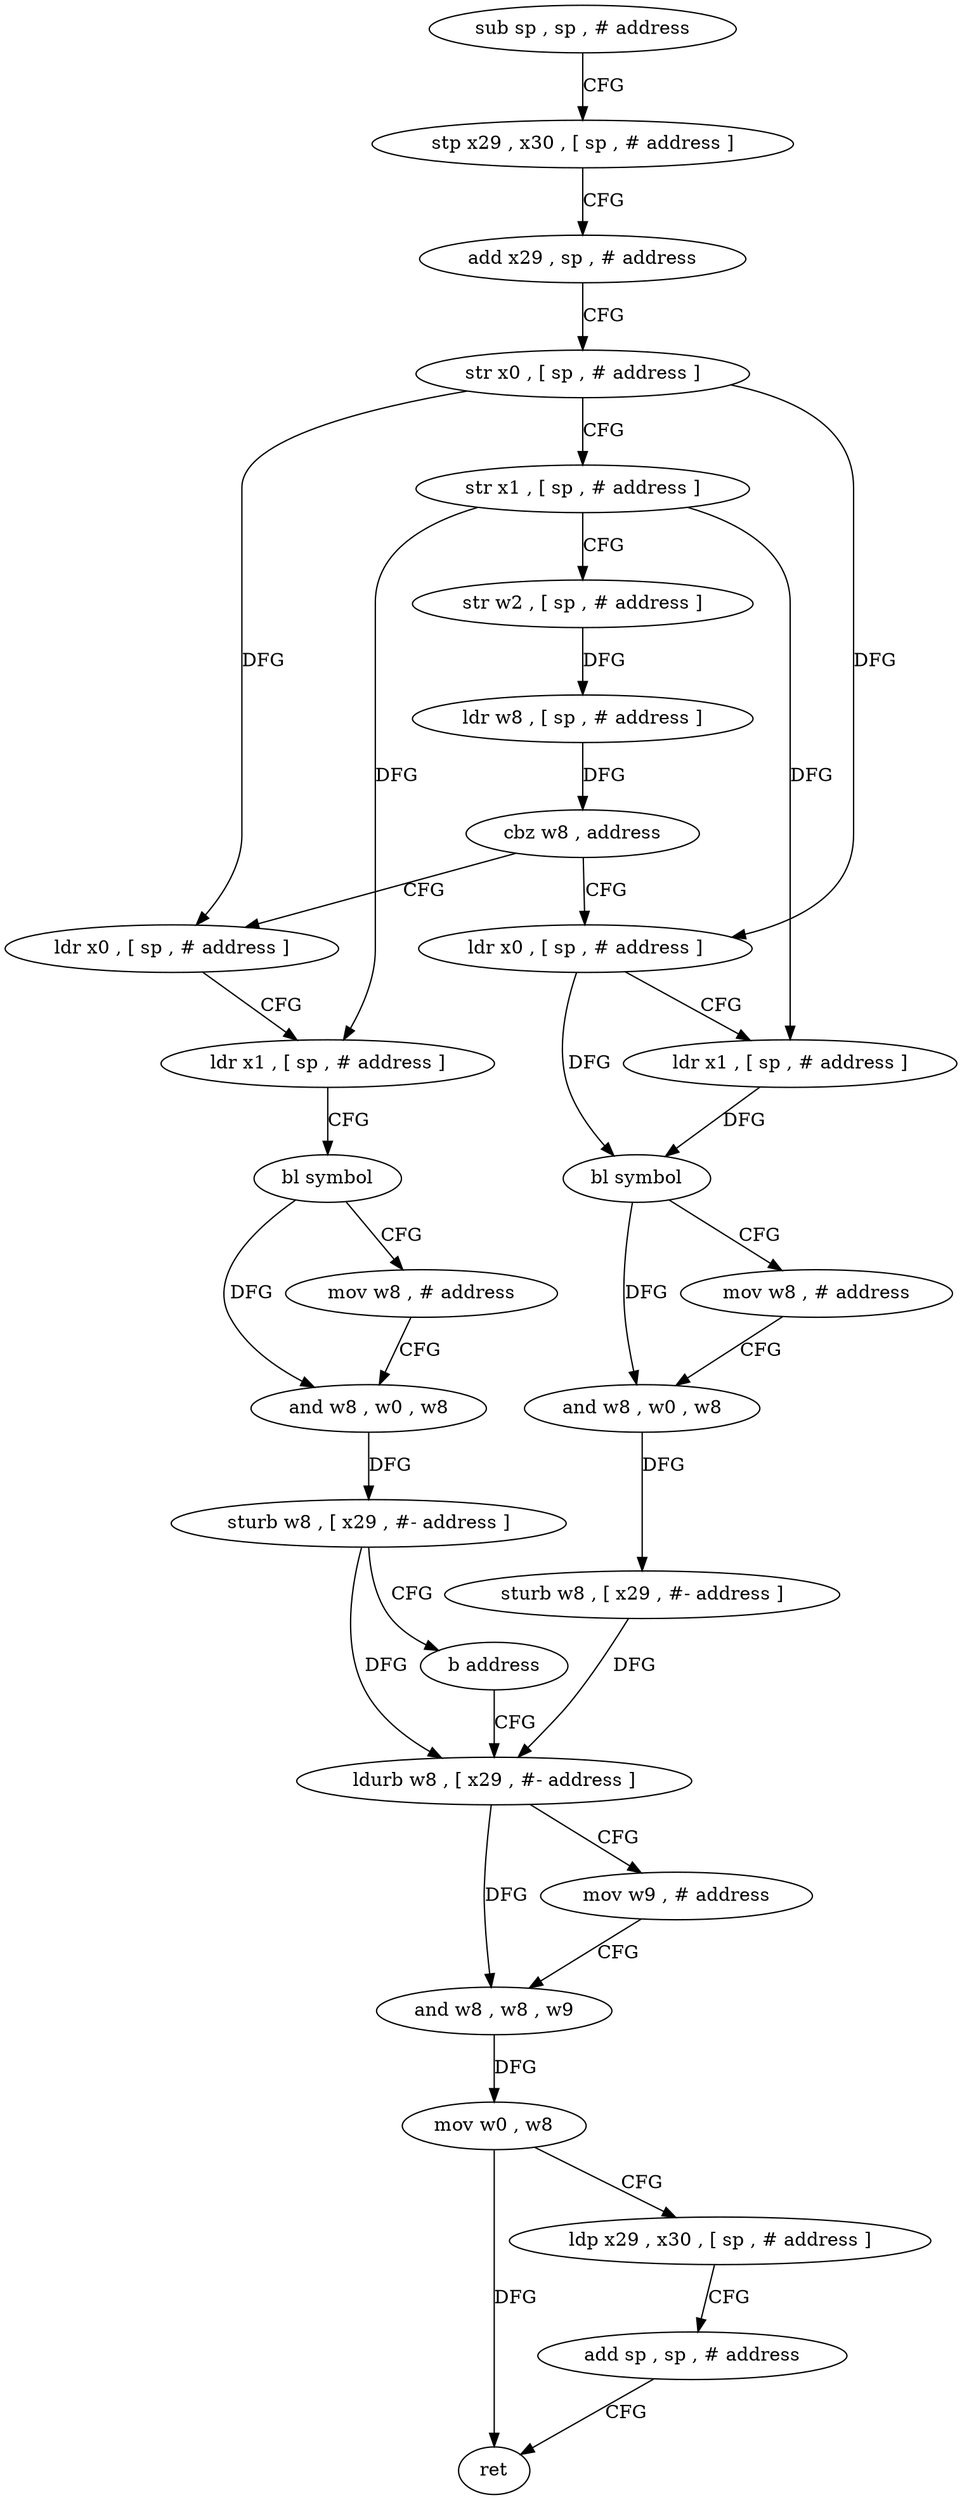 digraph "func" {
"4304008" [label = "sub sp , sp , # address" ]
"4304012" [label = "stp x29 , x30 , [ sp , # address ]" ]
"4304016" [label = "add x29 , sp , # address" ]
"4304020" [label = "str x0 , [ sp , # address ]" ]
"4304024" [label = "str x1 , [ sp , # address ]" ]
"4304028" [label = "str w2 , [ sp , # address ]" ]
"4304032" [label = "ldr w8 , [ sp , # address ]" ]
"4304036" [label = "cbz w8 , address" ]
"4304068" [label = "ldr x0 , [ sp , # address ]" ]
"4304040" [label = "ldr x0 , [ sp , # address ]" ]
"4304072" [label = "ldr x1 , [ sp , # address ]" ]
"4304076" [label = "bl symbol" ]
"4304080" [label = "mov w8 , # address" ]
"4304084" [label = "and w8 , w0 , w8" ]
"4304088" [label = "sturb w8 , [ x29 , #- address ]" ]
"4304092" [label = "ldurb w8 , [ x29 , #- address ]" ]
"4304044" [label = "ldr x1 , [ sp , # address ]" ]
"4304048" [label = "bl symbol" ]
"4304052" [label = "mov w8 , # address" ]
"4304056" [label = "and w8 , w0 , w8" ]
"4304060" [label = "sturb w8 , [ x29 , #- address ]" ]
"4304064" [label = "b address" ]
"4304096" [label = "mov w9 , # address" ]
"4304100" [label = "and w8 , w8 , w9" ]
"4304104" [label = "mov w0 , w8" ]
"4304108" [label = "ldp x29 , x30 , [ sp , # address ]" ]
"4304112" [label = "add sp , sp , # address" ]
"4304116" [label = "ret" ]
"4304008" -> "4304012" [ label = "CFG" ]
"4304012" -> "4304016" [ label = "CFG" ]
"4304016" -> "4304020" [ label = "CFG" ]
"4304020" -> "4304024" [ label = "CFG" ]
"4304020" -> "4304068" [ label = "DFG" ]
"4304020" -> "4304040" [ label = "DFG" ]
"4304024" -> "4304028" [ label = "CFG" ]
"4304024" -> "4304072" [ label = "DFG" ]
"4304024" -> "4304044" [ label = "DFG" ]
"4304028" -> "4304032" [ label = "DFG" ]
"4304032" -> "4304036" [ label = "DFG" ]
"4304036" -> "4304068" [ label = "CFG" ]
"4304036" -> "4304040" [ label = "CFG" ]
"4304068" -> "4304072" [ label = "CFG" ]
"4304068" -> "4304076" [ label = "DFG" ]
"4304040" -> "4304044" [ label = "CFG" ]
"4304072" -> "4304076" [ label = "DFG" ]
"4304076" -> "4304080" [ label = "CFG" ]
"4304076" -> "4304084" [ label = "DFG" ]
"4304080" -> "4304084" [ label = "CFG" ]
"4304084" -> "4304088" [ label = "DFG" ]
"4304088" -> "4304092" [ label = "DFG" ]
"4304092" -> "4304096" [ label = "CFG" ]
"4304092" -> "4304100" [ label = "DFG" ]
"4304044" -> "4304048" [ label = "CFG" ]
"4304048" -> "4304052" [ label = "CFG" ]
"4304048" -> "4304056" [ label = "DFG" ]
"4304052" -> "4304056" [ label = "CFG" ]
"4304056" -> "4304060" [ label = "DFG" ]
"4304060" -> "4304064" [ label = "CFG" ]
"4304060" -> "4304092" [ label = "DFG" ]
"4304064" -> "4304092" [ label = "CFG" ]
"4304096" -> "4304100" [ label = "CFG" ]
"4304100" -> "4304104" [ label = "DFG" ]
"4304104" -> "4304108" [ label = "CFG" ]
"4304104" -> "4304116" [ label = "DFG" ]
"4304108" -> "4304112" [ label = "CFG" ]
"4304112" -> "4304116" [ label = "CFG" ]
}
